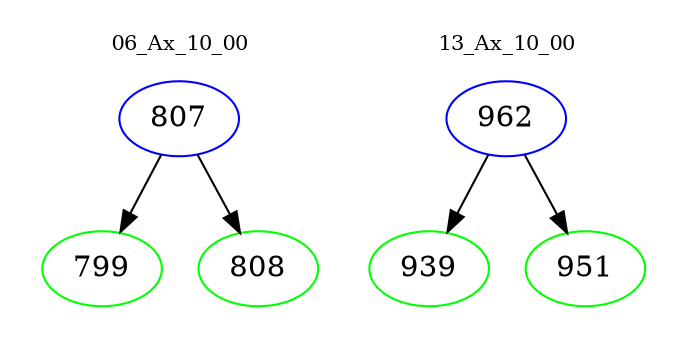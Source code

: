 digraph{
subgraph cluster_0 {
color = white
label = "06_Ax_10_00";
fontsize=10;
T0_807 [label="807", color="blue"]
T0_807 -> T0_799 [color="black"]
T0_799 [label="799", color="green"]
T0_807 -> T0_808 [color="black"]
T0_808 [label="808", color="green"]
}
subgraph cluster_1 {
color = white
label = "13_Ax_10_00";
fontsize=10;
T1_962 [label="962", color="blue"]
T1_962 -> T1_939 [color="black"]
T1_939 [label="939", color="green"]
T1_962 -> T1_951 [color="black"]
T1_951 [label="951", color="green"]
}
}
